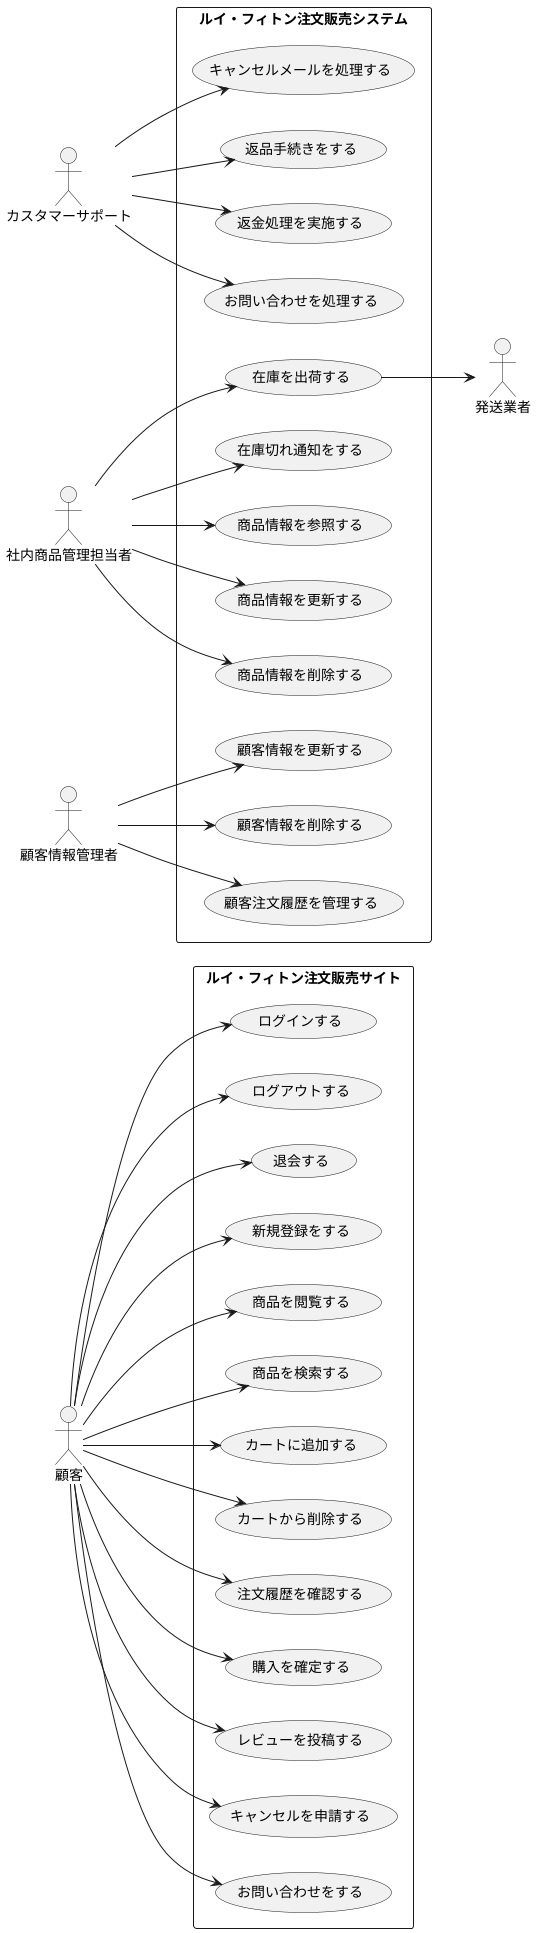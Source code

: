 @startuml
left to right direction

actor 顧客
actor カスタマーサポート
actor 発送業者
actor 社内商品管理担当者
'actor 経理
actor 顧客情報管理者
'actor サイトコンテンツ管理者

rectangle "ルイ・フィトン注文販売システム" {

  ' --- 管理者 ---
  (キャンセルメールを処理する)
  (返品手続きをする)
  (返金処理を実施する)
  (お問い合わせを処理する)

  '(在庫を入荷する)
  (在庫を出荷する)
  (在庫切れ通知をする)
  (商品情報を参照する)
  (商品情報を更新する)
  (商品情報を削除する)

  '(売り上げデータを集計する)
  '(売り上げデータを分析する)

  '--- 顧客情報管理者 ---
  (顧客情報を更新する)
  (顧客情報を削除する)
  (顧客注文履歴を管理する)

  '(サイトを更新する)
  '(サイトを運営・保守する)

}


rectangle "ルイ・フィトン注文販売サイト" {
    ' --- 顧客 ---
  (ログインする)
  (ログアウトする)
  (退会する)
  (新規登録をする)
  (商品を閲覧する)
  (商品を検索する)
  (カートに追加する)
  (カートから削除する)
  (注文履歴を確認する)
  (購入を確定する)
  (レビューを投稿する)
  (キャンセルを申請する)
  (お問い合わせをする)
}


' 顧客の動き
顧客 --> (ログインする)
顧客 --> (ログアウトする)
顧客 --> (退会する)
顧客 --> (商品を閲覧する)
顧客 --> (商品を検索する)
顧客 --> (カートに追加する)
顧客 --> (カートから削除する)
顧客 --> (注文履歴を確認する)
顧客 --> (新規登録をする)
顧客 --> (購入を確定する)
顧客 --> (レビューを投稿する)
顧客 --> (キャンセルを申請する)
顧客 --> (お問い合わせをする)

' 管理者などの動き
'物流担当者 --> (在庫を入荷する)
社内商品管理担当者 --> (在庫を出荷する)
社内商品管理担当者 --> (在庫切れ通知をする)
社内商品管理担当者 --> (商品情報を参照する)
社内商品管理担当者 --> (商品情報を更新する)
社内商品管理担当者 --> (商品情報を削除する)

(在庫を出荷する) --> 発送業者



'経理 --> (売り上げデータを集計する)
'経理--> (売り上げデータを分析する)

'発送業者とカスタマーサポートの追加


カスタマーサポート --> (キャンセルメールを処理する)
カスタマーサポート --> (返品手続きをする)
カスタマーサポート --> (返金処理を実施する)
カスタマーサポート --> (お問い合わせを処理する)

顧客情報管理者 --> (顧客情報を更新する)
顧客情報管理者 --> (顧客情報を削除する)
顧客情報管理者 --> (顧客注文履歴を管理する)


'サイトコンテンツ管理者 --> (サイトを更新する)
'サイトコンテンツ管理者 --> (サイトを運営・保守する)

@enduml
